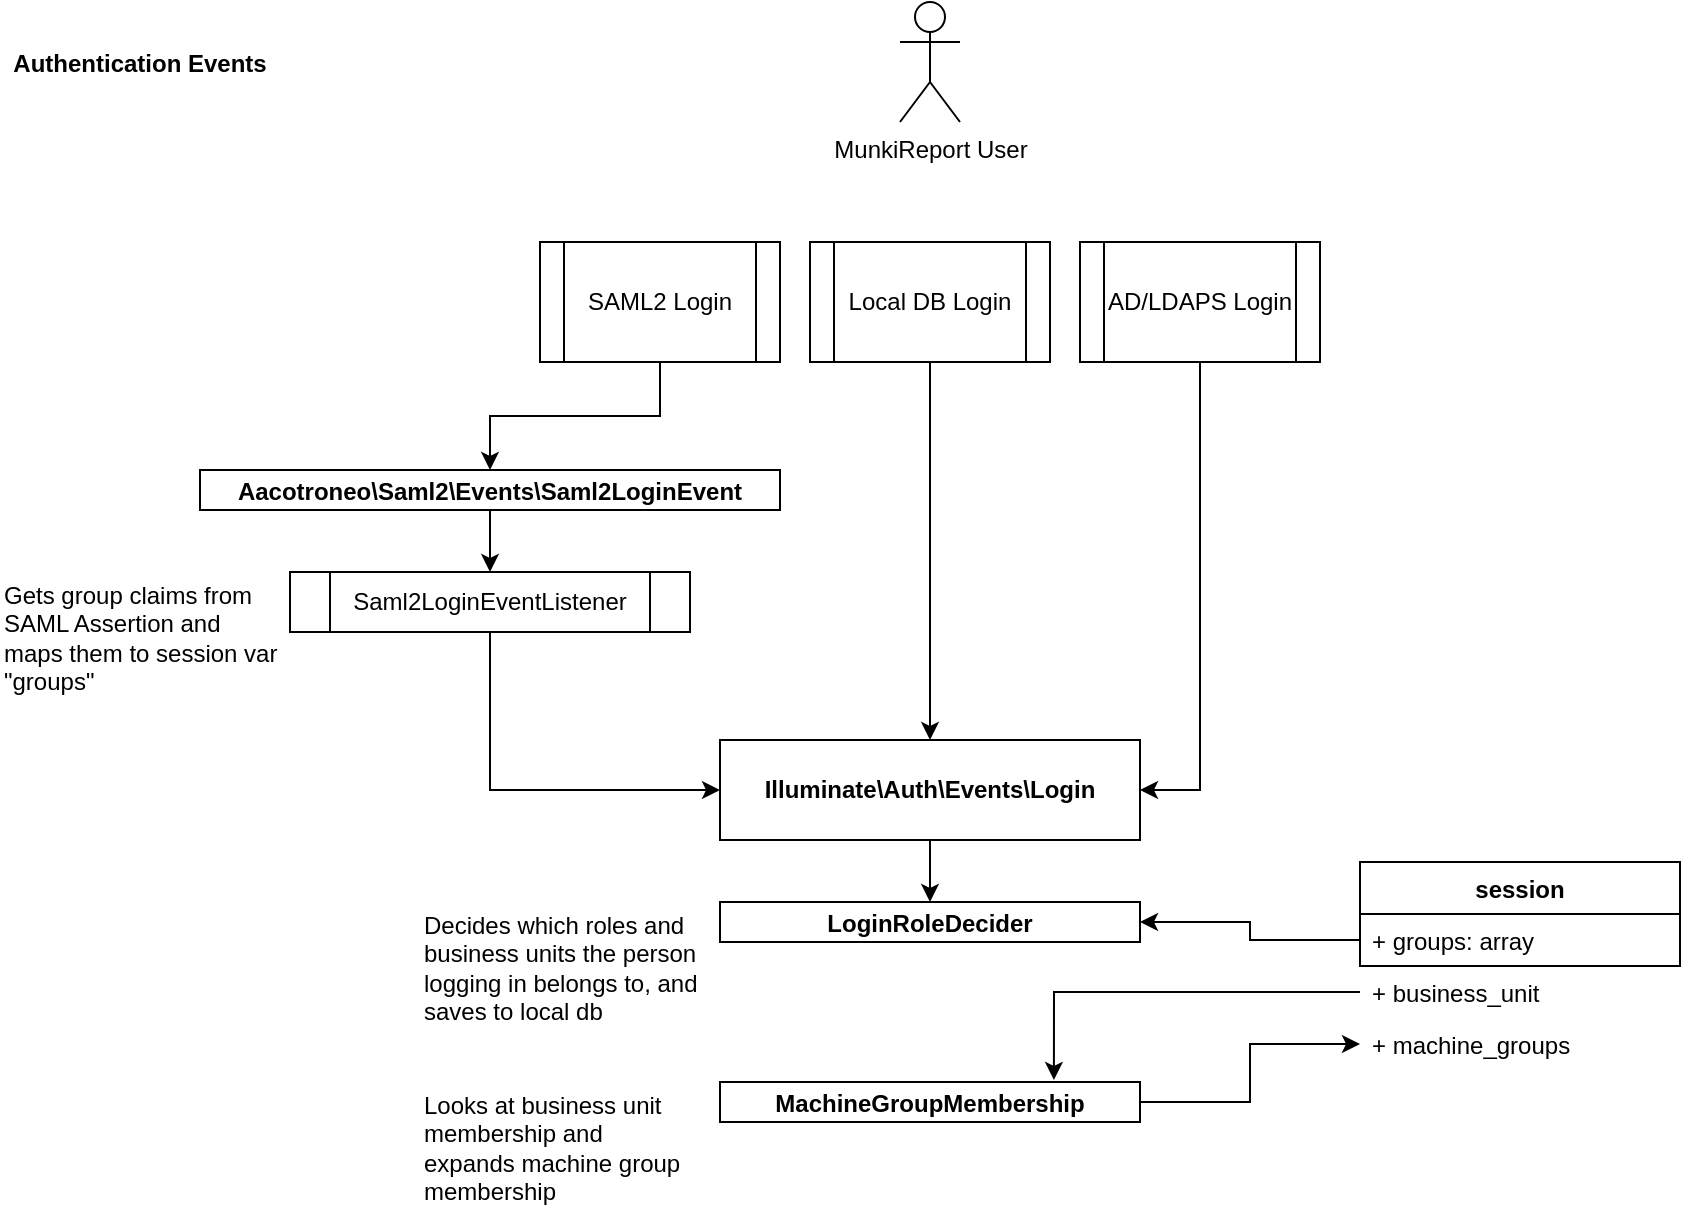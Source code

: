 <mxfile version="13.9.8" type="device"><diagram id="lFI6xIOaSRCJnQjozM5l" name="Page-1"><mxGraphModel dx="1302" dy="1003" grid="1" gridSize="10" guides="1" tooltips="1" connect="1" arrows="1" fold="1" page="1" pageScale="1" pageWidth="1169" pageHeight="827" math="0" shadow="0"><root><mxCell id="0"/><mxCell id="1" parent="0"/><mxCell id="L41PTOAbzc94uyc3Et8L-41" style="edgeStyle=orthogonalEdgeStyle;rounded=0;orthogonalLoop=1;jettySize=auto;html=1;entryX=0.5;entryY=0;entryDx=0;entryDy=0;" edge="1" parent="1" source="L41PTOAbzc94uyc3Et8L-1" target="L41PTOAbzc94uyc3Et8L-22"><mxGeometry relative="1" as="geometry"/></mxCell><mxCell id="L41PTOAbzc94uyc3Et8L-1" value="&lt;p style=&quot;margin: 0px ; margin-top: 4px ; text-align: center&quot;&gt;&lt;br&gt;&lt;b&gt;Illuminate\Auth\Events\Login&lt;/b&gt;&lt;/p&gt;" style="verticalAlign=top;align=left;overflow=fill;fontSize=12;fontFamily=Helvetica;html=1;" vertex="1" parent="1"><mxGeometry x="460" y="389" width="210" height="50" as="geometry"/></mxCell><mxCell id="L41PTOAbzc94uyc3Et8L-2" value="MunkiReport User" style="shape=umlActor;verticalLabelPosition=bottom;verticalAlign=top;html=1;" vertex="1" parent="1"><mxGeometry x="550" y="20" width="30" height="60" as="geometry"/></mxCell><mxCell id="L41PTOAbzc94uyc3Et8L-36" style="edgeStyle=orthogonalEdgeStyle;rounded=0;orthogonalLoop=1;jettySize=auto;html=1;" edge="1" parent="1" source="L41PTOAbzc94uyc3Et8L-5" target="L41PTOAbzc94uyc3Et8L-1"><mxGeometry relative="1" as="geometry"/></mxCell><mxCell id="L41PTOAbzc94uyc3Et8L-5" value="Local DB Login" style="shape=process;whiteSpace=wrap;html=1;backgroundOutline=1;" vertex="1" parent="1"><mxGeometry x="505" y="140" width="120" height="60" as="geometry"/></mxCell><mxCell id="L41PTOAbzc94uyc3Et8L-38" style="edgeStyle=orthogonalEdgeStyle;rounded=0;orthogonalLoop=1;jettySize=auto;html=1;entryX=1;entryY=0.5;entryDx=0;entryDy=0;" edge="1" parent="1" source="L41PTOAbzc94uyc3Et8L-6" target="L41PTOAbzc94uyc3Et8L-1"><mxGeometry relative="1" as="geometry"/></mxCell><mxCell id="L41PTOAbzc94uyc3Et8L-6" value="AD/LDAPS Login" style="shape=process;whiteSpace=wrap;html=1;backgroundOutline=1;" vertex="1" parent="1"><mxGeometry x="640" y="140" width="120" height="60" as="geometry"/></mxCell><mxCell id="L41PTOAbzc94uyc3Et8L-33" style="edgeStyle=orthogonalEdgeStyle;rounded=0;orthogonalLoop=1;jettySize=auto;html=1;entryX=0.5;entryY=0;entryDx=0;entryDy=0;" edge="1" parent="1" source="L41PTOAbzc94uyc3Et8L-7" target="L41PTOAbzc94uyc3Et8L-15"><mxGeometry relative="1" as="geometry"/></mxCell><mxCell id="L41PTOAbzc94uyc3Et8L-7" value="SAML2 Login" style="shape=process;whiteSpace=wrap;html=1;backgroundOutline=1;" vertex="1" parent="1"><mxGeometry x="370" y="140" width="120" height="60" as="geometry"/></mxCell><mxCell id="L41PTOAbzc94uyc3Et8L-18" style="edgeStyle=orthogonalEdgeStyle;rounded=0;orthogonalLoop=1;jettySize=auto;html=1;entryX=0.5;entryY=0;entryDx=0;entryDy=0;" edge="1" parent="1" source="L41PTOAbzc94uyc3Et8L-15" target="L41PTOAbzc94uyc3Et8L-17"><mxGeometry relative="1" as="geometry"/></mxCell><mxCell id="L41PTOAbzc94uyc3Et8L-15" value="&lt;p style=&quot;margin: 4px 0px 0px;&quot;&gt;&lt;b&gt;Aacotroneo\Saml2\Events\Saml2LoginEvent&lt;/b&gt;&lt;/p&gt;" style="verticalAlign=middle;align=center;overflow=fill;fontSize=12;fontFamily=Helvetica;html=1;" vertex="1" parent="1"><mxGeometry x="200" y="254" width="290" height="20" as="geometry"/></mxCell><mxCell id="L41PTOAbzc94uyc3Et8L-35" style="edgeStyle=orthogonalEdgeStyle;rounded=0;orthogonalLoop=1;jettySize=auto;html=1;entryX=0;entryY=0.5;entryDx=0;entryDy=0;" edge="1" parent="1" source="L41PTOAbzc94uyc3Et8L-17" target="L41PTOAbzc94uyc3Et8L-1"><mxGeometry relative="1" as="geometry"><Array as="points"><mxPoint x="345" y="414"/></Array></mxGeometry></mxCell><mxCell id="L41PTOAbzc94uyc3Et8L-17" value="Saml2LoginEventListener" style="shape=process;whiteSpace=wrap;html=1;backgroundOutline=1;" vertex="1" parent="1"><mxGeometry x="245" y="305" width="200" height="30" as="geometry"/></mxCell><mxCell id="L41PTOAbzc94uyc3Et8L-22" value="&lt;p style=&quot;margin: 4px 0px 0px&quot;&gt;&lt;b&gt;LoginRoleDecider&lt;/b&gt;&lt;/p&gt;" style="verticalAlign=middle;align=center;overflow=fill;fontSize=12;fontFamily=Helvetica;html=1;" vertex="1" parent="1"><mxGeometry x="460" y="470" width="210" height="20" as="geometry"/></mxCell><mxCell id="L41PTOAbzc94uyc3Et8L-53" style="edgeStyle=orthogonalEdgeStyle;rounded=0;orthogonalLoop=1;jettySize=auto;html=1;entryX=0;entryY=0.5;entryDx=0;entryDy=0;" edge="1" parent="1" source="L41PTOAbzc94uyc3Et8L-23" target="L41PTOAbzc94uyc3Et8L-52"><mxGeometry relative="1" as="geometry"><Array as="points"><mxPoint x="725" y="570"/><mxPoint x="725" y="541"/></Array></mxGeometry></mxCell><mxCell id="L41PTOAbzc94uyc3Et8L-23" value="&lt;p style=&quot;margin: 4px 0px 0px&quot;&gt;&lt;b&gt;MachineGroupMembership&lt;/b&gt;&lt;/p&gt;" style="verticalAlign=middle;align=center;overflow=fill;fontSize=12;fontFamily=Helvetica;html=1;" vertex="1" parent="1"><mxGeometry x="460" y="560" width="210" height="20" as="geometry"/></mxCell><mxCell id="L41PTOAbzc94uyc3Et8L-34" value="Gets group claims from SAML Assertion and maps them to session var &quot;groups&quot;" style="text;html=1;strokeColor=none;fillColor=none;align=left;verticalAlign=middle;whiteSpace=wrap;rounded=0;" vertex="1" parent="1"><mxGeometry x="100" y="305" width="140" height="65" as="geometry"/></mxCell><mxCell id="L41PTOAbzc94uyc3Et8L-40" value="Authentication Events" style="text;align=center;fontStyle=1;verticalAlign=middle;spacingLeft=3;spacingRight=3;strokeColor=none;rotatable=0;points=[[0,0.5],[1,0.5]];portConstraint=eastwest;" vertex="1" parent="1"><mxGeometry x="130" y="37" width="80" height="26" as="geometry"/></mxCell><mxCell id="L41PTOAbzc94uyc3Et8L-42" value="Decides which roles and business units the person logging in belongs to, and saves to local db" style="text;html=1;strokeColor=none;fillColor=none;align=left;verticalAlign=middle;whiteSpace=wrap;rounded=0;" vertex="1" parent="1"><mxGeometry x="310" y="470" width="140" height="65" as="geometry"/></mxCell><mxCell id="L41PTOAbzc94uyc3Et8L-43" value="session" style="swimlane;fontStyle=1;align=center;verticalAlign=top;childLayout=stackLayout;horizontal=1;startSize=26;horizontalStack=0;resizeParent=1;resizeParentMax=0;resizeLast=0;collapsible=1;marginBottom=0;" vertex="1" parent="1"><mxGeometry x="780" y="450" width="160" height="52" as="geometry"/></mxCell><mxCell id="L41PTOAbzc94uyc3Et8L-44" value="+ groups: array" style="text;strokeColor=none;fillColor=none;align=left;verticalAlign=top;spacingLeft=4;spacingRight=4;overflow=hidden;rotatable=0;points=[[0,0.5],[1,0.5]];portConstraint=eastwest;" vertex="1" parent="L41PTOAbzc94uyc3Et8L-43"><mxGeometry y="26" width="160" height="26" as="geometry"/></mxCell><mxCell id="L41PTOAbzc94uyc3Et8L-54" style="edgeStyle=orthogonalEdgeStyle;rounded=0;orthogonalLoop=1;jettySize=auto;html=1;entryX=0.795;entryY=-0.05;entryDx=0;entryDy=0;entryPerimeter=0;" edge="1" parent="1" source="L41PTOAbzc94uyc3Et8L-49" target="L41PTOAbzc94uyc3Et8L-23"><mxGeometry relative="1" as="geometry"/></mxCell><mxCell id="L41PTOAbzc94uyc3Et8L-49" value="+ business_unit" style="text;strokeColor=none;fillColor=none;align=left;verticalAlign=top;spacingLeft=4;spacingRight=4;overflow=hidden;rotatable=0;points=[[0,0.5],[1,0.5]];portConstraint=eastwest;" vertex="1" parent="1"><mxGeometry x="780" y="502" width="160" height="26" as="geometry"/></mxCell><mxCell id="L41PTOAbzc94uyc3Et8L-51" value="Looks at business unit membership and expands machine group membership" style="text;html=1;strokeColor=none;fillColor=none;align=left;verticalAlign=middle;whiteSpace=wrap;rounded=0;" vertex="1" parent="1"><mxGeometry x="310" y="560" width="140" height="65" as="geometry"/></mxCell><mxCell id="L41PTOAbzc94uyc3Et8L-52" value="+ machine_groups" style="text;strokeColor=none;fillColor=none;align=left;verticalAlign=top;spacingLeft=4;spacingRight=4;overflow=hidden;rotatable=0;points=[[0,0.5],[1,0.5]];portConstraint=eastwest;" vertex="1" parent="1"><mxGeometry x="780" y="528" width="160" height="26" as="geometry"/></mxCell><mxCell id="L41PTOAbzc94uyc3Et8L-55" style="edgeStyle=orthogonalEdgeStyle;rounded=0;orthogonalLoop=1;jettySize=auto;html=1;entryX=1;entryY=0.5;entryDx=0;entryDy=0;" edge="1" parent="1" source="L41PTOAbzc94uyc3Et8L-44" target="L41PTOAbzc94uyc3Et8L-22"><mxGeometry relative="1" as="geometry"/></mxCell></root></mxGraphModel></diagram></mxfile>